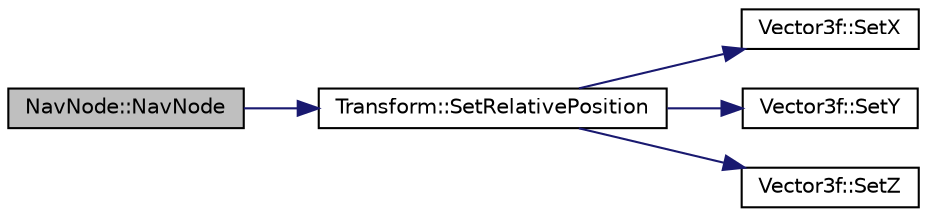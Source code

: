 digraph "NavNode::NavNode"
{
 // LATEX_PDF_SIZE
  edge [fontname="Helvetica",fontsize="10",labelfontname="Helvetica",labelfontsize="10"];
  node [fontname="Helvetica",fontsize="10",shape=record];
  rankdir="LR";
  Node0 [label="NavNode::NavNode",height=0.2,width=0.4,color="black", fillcolor="grey75", style="filled", fontcolor="black",tooltip="Default constructor."];
  Node0 -> Node1 [color="midnightblue",fontsize="10",style="solid",fontname="Helvetica"];
  Node1 [label="Transform::SetRelativePosition",height=0.2,width=0.4,color="black", fillcolor="white", style="filled",URL="$class_transform.html#a306ec5e7b5b46e6a989097dd0927d447",tooltip=" "];
  Node1 -> Node2 [color="midnightblue",fontsize="10",style="solid",fontname="Helvetica"];
  Node2 [label="Vector3f::SetX",height=0.2,width=0.4,color="black", fillcolor="white", style="filled",URL="$class_vector3f.html#aaa6791fa256647707bcf41017f498bcf",tooltip="x value mutator"];
  Node1 -> Node3 [color="midnightblue",fontsize="10",style="solid",fontname="Helvetica"];
  Node3 [label="Vector3f::SetY",height=0.2,width=0.4,color="black", fillcolor="white", style="filled",URL="$class_vector3f.html#a260bcd7eb6bebb43f79a29421d254f2b",tooltip="y value mutator"];
  Node1 -> Node4 [color="midnightblue",fontsize="10",style="solid",fontname="Helvetica"];
  Node4 [label="Vector3f::SetZ",height=0.2,width=0.4,color="black", fillcolor="white", style="filled",URL="$class_vector3f.html#afb24d616af2e75cce9af632c870141ac",tooltip="z value mutator"];
}
